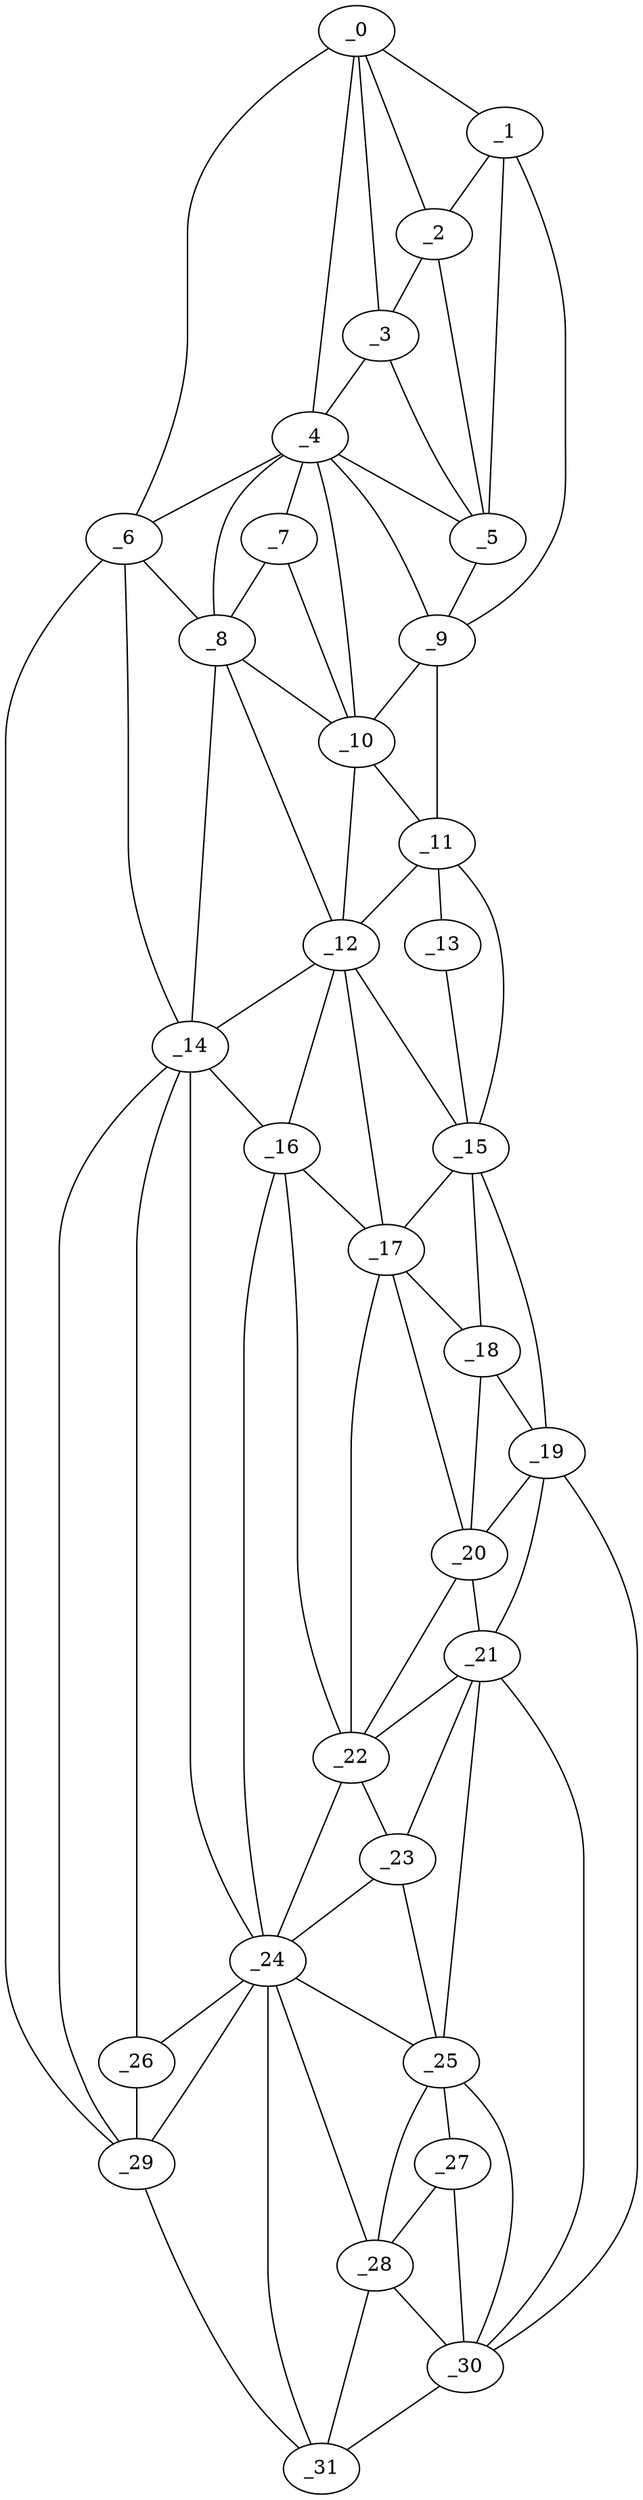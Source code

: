 graph "obj6__255.gxl" {
	_0	 [x=8,
		y=30];
	_1	 [x=15,
		y=27];
	_0 -- _1	 [valence=1];
	_2	 [x=21,
		y=35];
	_0 -- _2	 [valence=2];
	_3	 [x=22,
		y=40];
	_0 -- _3	 [valence=1];
	_4	 [x=27,
		y=48];
	_0 -- _4	 [valence=1];
	_6	 [x=49,
		y=104];
	_0 -- _6	 [valence=1];
	_1 -- _2	 [valence=1];
	_5	 [x=28,
		y=32];
	_1 -- _5	 [valence=2];
	_9	 [x=52,
		y=22];
	_1 -- _9	 [valence=1];
	_2 -- _3	 [valence=2];
	_2 -- _5	 [valence=1];
	_3 -- _4	 [valence=1];
	_3 -- _5	 [valence=2];
	_4 -- _5	 [valence=2];
	_4 -- _6	 [valence=1];
	_7	 [x=51,
		y=66];
	_4 -- _7	 [valence=1];
	_8	 [x=51,
		y=72];
	_4 -- _8	 [valence=2];
	_4 -- _9	 [valence=2];
	_10	 [x=56,
		y=61];
	_4 -- _10	 [valence=2];
	_5 -- _9	 [valence=2];
	_6 -- _8	 [valence=1];
	_14	 [x=76,
		y=101];
	_6 -- _14	 [valence=2];
	_29	 [x=112,
		y=100];
	_6 -- _29	 [valence=1];
	_7 -- _8	 [valence=2];
	_7 -- _10	 [valence=2];
	_8 -- _10	 [valence=1];
	_12	 [x=68,
		y=58];
	_8 -- _12	 [valence=2];
	_8 -- _14	 [valence=2];
	_9 -- _10	 [valence=2];
	_11	 [x=59,
		y=22];
	_9 -- _11	 [valence=1];
	_10 -- _11	 [valence=1];
	_10 -- _12	 [valence=2];
	_11 -- _12	 [valence=1];
	_13	 [x=69,
		y=22];
	_11 -- _13	 [valence=1];
	_15	 [x=77,
		y=27];
	_11 -- _15	 [valence=2];
	_12 -- _14	 [valence=1];
	_12 -- _15	 [valence=2];
	_16	 [x=77,
		y=57];
	_12 -- _16	 [valence=2];
	_17	 [x=80,
		y=52];
	_12 -- _17	 [valence=1];
	_13 -- _15	 [valence=1];
	_14 -- _16	 [valence=1];
	_24	 [x=103,
		y=82];
	_14 -- _24	 [valence=2];
	_26	 [x=104,
		y=97];
	_14 -- _26	 [valence=1];
	_14 -- _29	 [valence=2];
	_15 -- _17	 [valence=2];
	_18	 [x=84,
		y=35];
	_15 -- _18	 [valence=2];
	_19	 [x=88,
		y=35];
	_15 -- _19	 [valence=1];
	_16 -- _17	 [valence=1];
	_22	 [x=95,
		y=61];
	_16 -- _22	 [valence=1];
	_16 -- _24	 [valence=2];
	_17 -- _18	 [valence=2];
	_20	 [x=90,
		y=50];
	_17 -- _20	 [valence=2];
	_17 -- _22	 [valence=2];
	_18 -- _19	 [valence=2];
	_18 -- _20	 [valence=2];
	_19 -- _20	 [valence=1];
	_21	 [x=94,
		y=45];
	_19 -- _21	 [valence=2];
	_30	 [x=122,
		y=73];
	_19 -- _30	 [valence=1];
	_20 -- _21	 [valence=2];
	_20 -- _22	 [valence=2];
	_21 -- _22	 [valence=1];
	_23	 [x=100,
		y=63];
	_21 -- _23	 [valence=2];
	_25	 [x=104,
		y=66];
	_21 -- _25	 [valence=2];
	_21 -- _30	 [valence=1];
	_22 -- _23	 [valence=2];
	_22 -- _24	 [valence=2];
	_23 -- _24	 [valence=2];
	_23 -- _25	 [valence=2];
	_24 -- _25	 [valence=2];
	_24 -- _26	 [valence=2];
	_28	 [x=108,
		y=75];
	_24 -- _28	 [valence=1];
	_24 -- _29	 [valence=1];
	_31	 [x=122,
		y=95];
	_24 -- _31	 [valence=1];
	_27	 [x=108,
		y=69];
	_25 -- _27	 [valence=2];
	_25 -- _28	 [valence=2];
	_25 -- _30	 [valence=2];
	_26 -- _29	 [valence=2];
	_27 -- _28	 [valence=1];
	_27 -- _30	 [valence=2];
	_28 -- _30	 [valence=2];
	_28 -- _31	 [valence=1];
	_29 -- _31	 [valence=1];
	_30 -- _31	 [valence=1];
}
